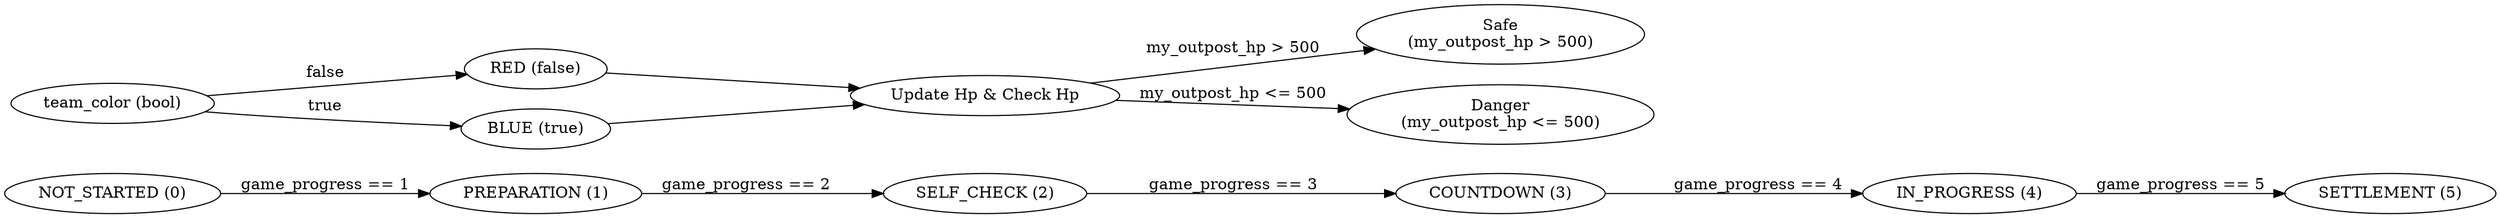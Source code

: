 digraph StateMachines {
    rankdir=LR;

    subgraph game_status_state_machine {
        label = "GameStateMachine";
        style=filled;
        color=lightgrey;
        
        NOT_STARTED -> PREPARATION [label="game_progress == 1"];
        PREPARATION -> SELF_CHECK [label="game_progress == 2"];
        SELF_CHECK -> COUNTDOWN [label="game_progress == 3"];
        COUNTDOWN -> IN_PROGRESS [label="game_progress == 4"];
        IN_PROGRESS -> SETTLEMENT [label="game_progress == 5"];

        NOT_STARTED [label="NOT_STARTED (0)"];
        PREPARATION [label="PREPARATION (1)"];
        SELF_CHECK [label="SELF_CHECK (2)"];
        COUNTDOWN [label="COUNTDOWN (3)"];
        IN_PROGRESS [label="IN_PROGRESS (4)"];
        SETTLEMENT [label="SETTLEMENT (5)"];
    }

    subgraph outpost_state_machine {
        label = "OutpostStateMachine";
        style=filled;
        color=lightyellow;

        team_color [label="team_color (bool)"];
        RED [label="RED (false)"];
        BLUE [label="BLUE (true)"];
        Safe [label="Safe\n(my_outpost_hp > 500)"];
        Danger [label="Danger\n(my_outpost_hp <= 500)"];

        team_color -> RED [label="false"];
        team_color -> BLUE [label="true"];
        RED -> "Update Hp & Check Hp";
        BLUE -> "Update Hp & Check Hp";
        "Update Hp & Check Hp" -> Safe [label="my_outpost_hp > 500"];
        "Update Hp & Check Hp" -> Danger [label="my_outpost_hp <= 500"];
    }
}
